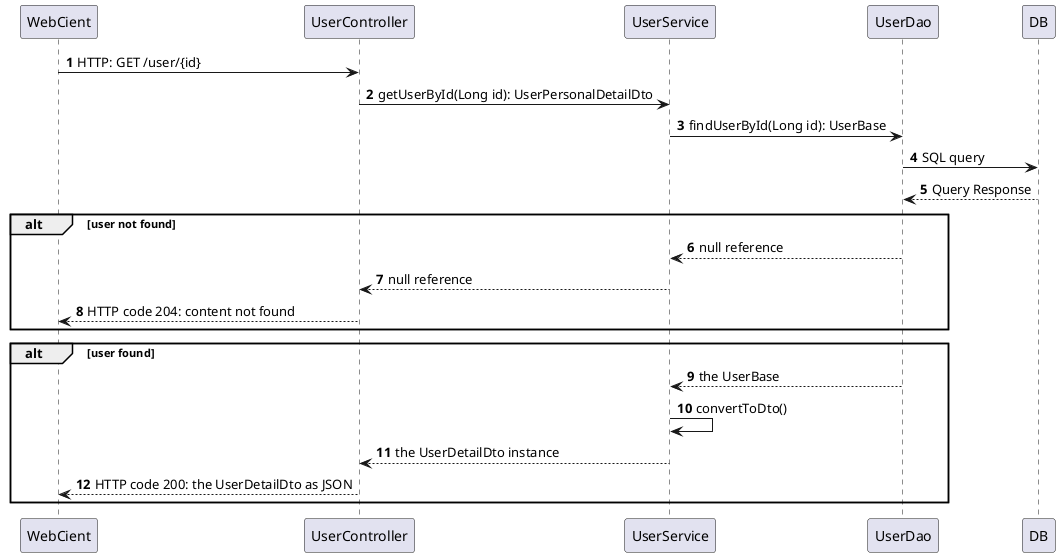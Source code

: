 @startuml

autonumber

WebCient -> UserController: HTTP: GET /user/{id}
UserController -> UserService: getUserById(Long id): UserPersonalDetailDto 
UserService ->UserDao: findUserById(Long id): UserBase
UserDao -> DB: SQL query

DB--> UserDao: Query Response

alt user not found
    
    UserDao --> UserService: null reference
    UserService --> UserController: null reference 
    UserController --> WebCient: HTTP code 204: content not found 
end

alt user found
    UserDao --> UserService: the UserBase
    UserService -> UserService: convertToDto()
    UserService --> UserController: the UserDetailDto instance 
    UserController --> WebCient: HTTP code 200: the UserDetailDto as JSON 
end

@enduml